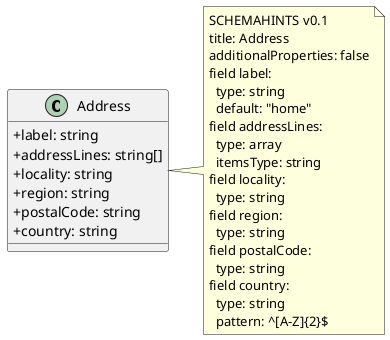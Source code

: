 @startuml
skinparam classAttributeIconSize 0
class Address {
  +label: string
  +addressLines: string[]
  +locality: string
  +region: string
  +postalCode: string
  +country: string
}
note right of Address
SCHEMAHINTS v0.1
title: Address
additionalProperties: false
field label:
  type: string
  default: "home"
field addressLines:
  type: array
  itemsType: string
field locality:
  type: string
field region:
  type: string
field postalCode:
  type: string
field country:
  type: string
  pattern: ^[A-Z]{2}$
end note
@enduml
